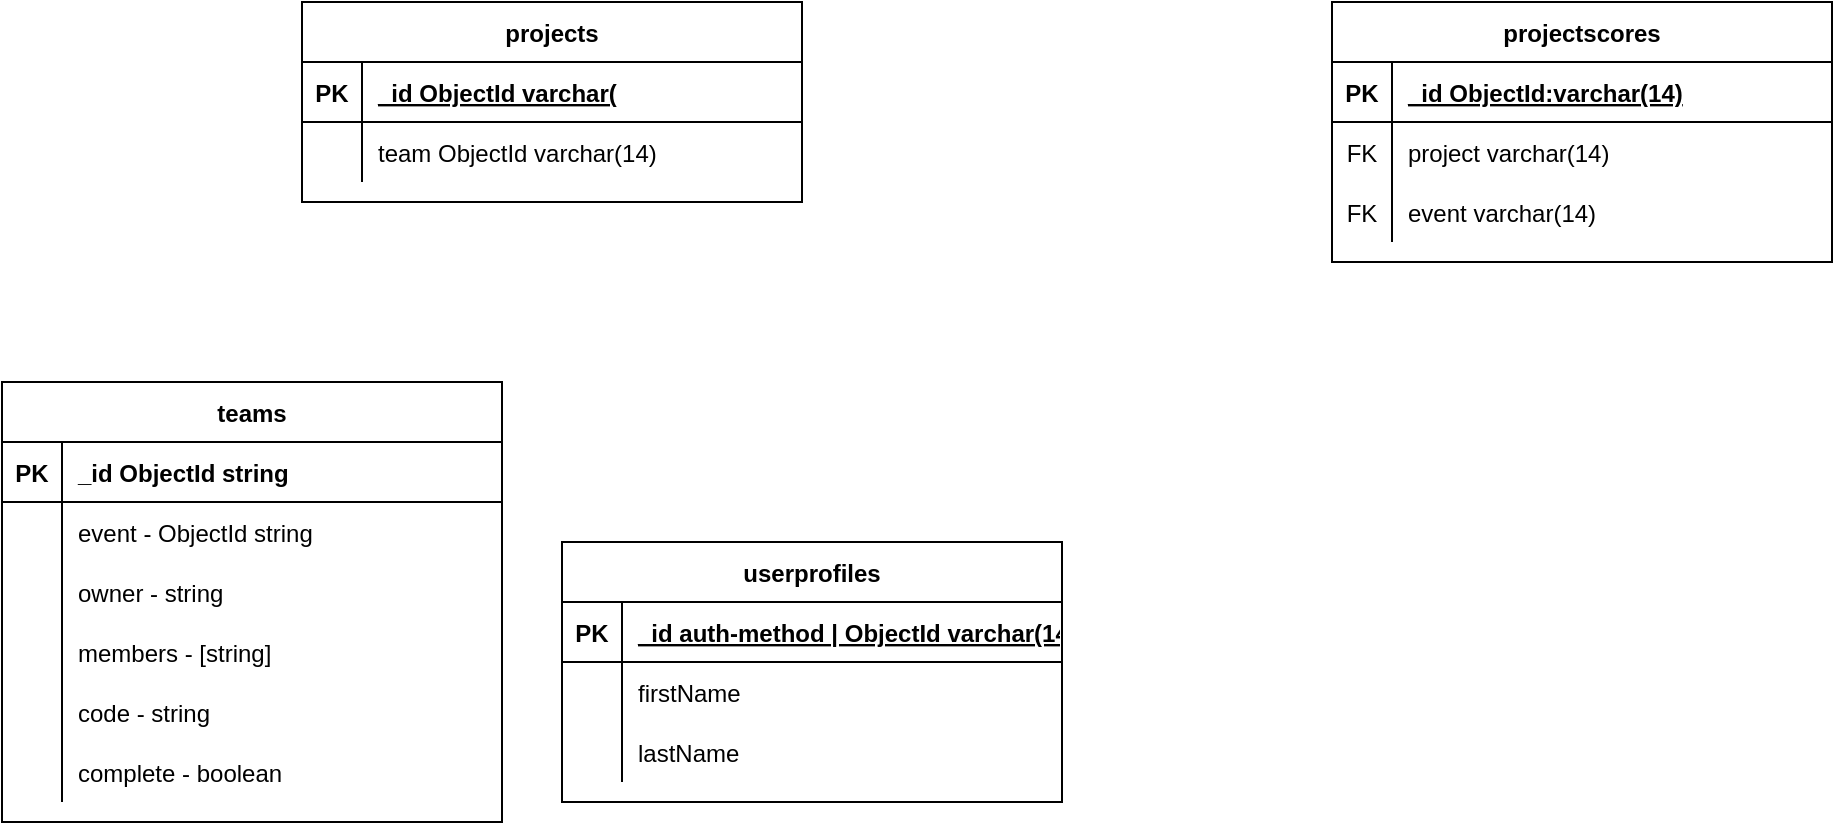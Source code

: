 <mxfile version="21.3.7" type="github">
  <diagram id="R2lEEEUBdFMjLlhIrx00" name="Page-1">
    <mxGraphModel dx="1303" dy="260" grid="1" gridSize="10" guides="1" tooltips="1" connect="1" arrows="1" fold="1" page="1" pageScale="1" pageWidth="850" pageHeight="1100" math="0" shadow="0" extFonts="Permanent Marker^https://fonts.googleapis.com/css?family=Permanent+Marker">
      <root>
        <mxCell id="0" />
        <mxCell id="1" parent="0" />
        <mxCell id="C-vyLk0tnHw3VtMMgP7b-23" value="projects" style="shape=table;startSize=30;container=1;collapsible=1;childLayout=tableLayout;fixedRows=1;rowLines=0;fontStyle=1;align=center;resizeLast=1;" parent="1" vertex="1">
          <mxGeometry x="-90" y="110" width="250" height="100" as="geometry" />
        </mxCell>
        <mxCell id="C-vyLk0tnHw3VtMMgP7b-24" value="" style="shape=partialRectangle;collapsible=0;dropTarget=0;pointerEvents=0;fillColor=none;points=[[0,0.5],[1,0.5]];portConstraint=eastwest;top=0;left=0;right=0;bottom=1;" parent="C-vyLk0tnHw3VtMMgP7b-23" vertex="1">
          <mxGeometry y="30" width="250" height="30" as="geometry" />
        </mxCell>
        <mxCell id="C-vyLk0tnHw3VtMMgP7b-25" value="PK" style="shape=partialRectangle;overflow=hidden;connectable=0;fillColor=none;top=0;left=0;bottom=0;right=0;fontStyle=1;" parent="C-vyLk0tnHw3VtMMgP7b-24" vertex="1">
          <mxGeometry width="30" height="30" as="geometry">
            <mxRectangle width="30" height="30" as="alternateBounds" />
          </mxGeometry>
        </mxCell>
        <mxCell id="C-vyLk0tnHw3VtMMgP7b-26" value="_id ObjectId varchar(" style="shape=partialRectangle;overflow=hidden;connectable=0;fillColor=none;top=0;left=0;bottom=0;right=0;align=left;spacingLeft=6;fontStyle=5;" parent="C-vyLk0tnHw3VtMMgP7b-24" vertex="1">
          <mxGeometry x="30" width="220" height="30" as="geometry">
            <mxRectangle width="220" height="30" as="alternateBounds" />
          </mxGeometry>
        </mxCell>
        <mxCell id="C-vyLk0tnHw3VtMMgP7b-27" value="" style="shape=partialRectangle;collapsible=0;dropTarget=0;pointerEvents=0;fillColor=none;points=[[0,0.5],[1,0.5]];portConstraint=eastwest;top=0;left=0;right=0;bottom=0;" parent="C-vyLk0tnHw3VtMMgP7b-23" vertex="1">
          <mxGeometry y="60" width="250" height="30" as="geometry" />
        </mxCell>
        <mxCell id="C-vyLk0tnHw3VtMMgP7b-28" value="" style="shape=partialRectangle;overflow=hidden;connectable=0;fillColor=none;top=0;left=0;bottom=0;right=0;" parent="C-vyLk0tnHw3VtMMgP7b-27" vertex="1">
          <mxGeometry width="30" height="30" as="geometry">
            <mxRectangle width="30" height="30" as="alternateBounds" />
          </mxGeometry>
        </mxCell>
        <mxCell id="C-vyLk0tnHw3VtMMgP7b-29" value="team ObjectId varchar(14)" style="shape=partialRectangle;overflow=hidden;connectable=0;fillColor=none;top=0;left=0;bottom=0;right=0;align=left;spacingLeft=6;" parent="C-vyLk0tnHw3VtMMgP7b-27" vertex="1">
          <mxGeometry x="30" width="220" height="30" as="geometry">
            <mxRectangle width="220" height="30" as="alternateBounds" />
          </mxGeometry>
        </mxCell>
        <mxCell id="weKBKSo4lM4gZ6pVYR5r-1" value="projectscores" style="shape=table;startSize=30;container=1;collapsible=1;childLayout=tableLayout;fixedRows=1;rowLines=0;fontStyle=1;align=center;resizeLast=1;" parent="1" vertex="1">
          <mxGeometry x="425" y="110" width="250" height="130" as="geometry" />
        </mxCell>
        <mxCell id="weKBKSo4lM4gZ6pVYR5r-2" value="" style="shape=partialRectangle;collapsible=0;dropTarget=0;pointerEvents=0;fillColor=none;points=[[0,0.5],[1,0.5]];portConstraint=eastwest;top=0;left=0;right=0;bottom=1;" parent="weKBKSo4lM4gZ6pVYR5r-1" vertex="1">
          <mxGeometry y="30" width="250" height="30" as="geometry" />
        </mxCell>
        <mxCell id="weKBKSo4lM4gZ6pVYR5r-3" value="PK" style="shape=partialRectangle;overflow=hidden;connectable=0;fillColor=none;top=0;left=0;bottom=0;right=0;fontStyle=1;" parent="weKBKSo4lM4gZ6pVYR5r-2" vertex="1">
          <mxGeometry width="30" height="30" as="geometry">
            <mxRectangle width="30" height="30" as="alternateBounds" />
          </mxGeometry>
        </mxCell>
        <mxCell id="weKBKSo4lM4gZ6pVYR5r-4" value="_id ObjectId:varchar(14)" style="shape=partialRectangle;overflow=hidden;connectable=0;fillColor=none;top=0;left=0;bottom=0;right=0;align=left;spacingLeft=6;fontStyle=5;" parent="weKBKSo4lM4gZ6pVYR5r-2" vertex="1">
          <mxGeometry x="30" width="220" height="30" as="geometry">
            <mxRectangle width="220" height="30" as="alternateBounds" />
          </mxGeometry>
        </mxCell>
        <mxCell id="weKBKSo4lM4gZ6pVYR5r-5" value="" style="shape=partialRectangle;collapsible=0;dropTarget=0;pointerEvents=0;fillColor=none;points=[[0,0.5],[1,0.5]];portConstraint=eastwest;top=0;left=0;right=0;bottom=0;" parent="weKBKSo4lM4gZ6pVYR5r-1" vertex="1">
          <mxGeometry y="60" width="250" height="30" as="geometry" />
        </mxCell>
        <mxCell id="weKBKSo4lM4gZ6pVYR5r-6" value="FK" style="shape=partialRectangle;overflow=hidden;connectable=0;fillColor=none;top=0;left=0;bottom=0;right=0;" parent="weKBKSo4lM4gZ6pVYR5r-5" vertex="1">
          <mxGeometry width="30" height="30" as="geometry">
            <mxRectangle width="30" height="30" as="alternateBounds" />
          </mxGeometry>
        </mxCell>
        <mxCell id="weKBKSo4lM4gZ6pVYR5r-7" value="project varchar(14)" style="shape=partialRectangle;overflow=hidden;connectable=0;fillColor=none;top=0;left=0;bottom=0;right=0;align=left;spacingLeft=6;" parent="weKBKSo4lM4gZ6pVYR5r-5" vertex="1">
          <mxGeometry x="30" width="220" height="30" as="geometry">
            <mxRectangle width="220" height="30" as="alternateBounds" />
          </mxGeometry>
        </mxCell>
        <mxCell id="weKBKSo4lM4gZ6pVYR5r-15" style="shape=partialRectangle;collapsible=0;dropTarget=0;pointerEvents=0;fillColor=none;points=[[0,0.5],[1,0.5]];portConstraint=eastwest;top=0;left=0;right=0;bottom=0;" parent="weKBKSo4lM4gZ6pVYR5r-1" vertex="1">
          <mxGeometry y="90" width="250" height="30" as="geometry" />
        </mxCell>
        <mxCell id="weKBKSo4lM4gZ6pVYR5r-16" value="FK" style="shape=partialRectangle;overflow=hidden;connectable=0;fillColor=none;top=0;left=0;bottom=0;right=0;" parent="weKBKSo4lM4gZ6pVYR5r-15" vertex="1">
          <mxGeometry width="30" height="30" as="geometry">
            <mxRectangle width="30" height="30" as="alternateBounds" />
          </mxGeometry>
        </mxCell>
        <mxCell id="weKBKSo4lM4gZ6pVYR5r-17" value="event varchar(14)" style="shape=partialRectangle;overflow=hidden;connectable=0;fillColor=none;top=0;left=0;bottom=0;right=0;align=left;spacingLeft=6;" parent="weKBKSo4lM4gZ6pVYR5r-15" vertex="1">
          <mxGeometry x="30" width="220" height="30" as="geometry">
            <mxRectangle width="220" height="30" as="alternateBounds" />
          </mxGeometry>
        </mxCell>
        <mxCell id="weKBKSo4lM4gZ6pVYR5r-8" value="userprofiles" style="shape=table;startSize=30;container=1;collapsible=1;childLayout=tableLayout;fixedRows=1;rowLines=0;fontStyle=1;align=center;resizeLast=1;" parent="1" vertex="1">
          <mxGeometry x="40" y="380" width="250" height="130" as="geometry" />
        </mxCell>
        <mxCell id="weKBKSo4lM4gZ6pVYR5r-9" value="" style="shape=partialRectangle;collapsible=0;dropTarget=0;pointerEvents=0;fillColor=none;points=[[0,0.5],[1,0.5]];portConstraint=eastwest;top=0;left=0;right=0;bottom=1;" parent="weKBKSo4lM4gZ6pVYR5r-8" vertex="1">
          <mxGeometry y="30" width="250" height="30" as="geometry" />
        </mxCell>
        <mxCell id="weKBKSo4lM4gZ6pVYR5r-10" value="PK" style="shape=partialRectangle;overflow=hidden;connectable=0;fillColor=none;top=0;left=0;bottom=0;right=0;fontStyle=1;" parent="weKBKSo4lM4gZ6pVYR5r-9" vertex="1">
          <mxGeometry width="30" height="30" as="geometry">
            <mxRectangle width="30" height="30" as="alternateBounds" />
          </mxGeometry>
        </mxCell>
        <mxCell id="weKBKSo4lM4gZ6pVYR5r-11" value="_id auth-method | ObjectId varchar(14)" style="shape=partialRectangle;overflow=hidden;connectable=0;fillColor=none;top=0;left=0;bottom=0;right=0;align=left;spacingLeft=6;fontStyle=5;" parent="weKBKSo4lM4gZ6pVYR5r-9" vertex="1">
          <mxGeometry x="30" width="220" height="30" as="geometry">
            <mxRectangle width="220" height="30" as="alternateBounds" />
          </mxGeometry>
        </mxCell>
        <mxCell id="weKBKSo4lM4gZ6pVYR5r-12" value="" style="shape=partialRectangle;collapsible=0;dropTarget=0;pointerEvents=0;fillColor=none;points=[[0,0.5],[1,0.5]];portConstraint=eastwest;top=0;left=0;right=0;bottom=0;" parent="weKBKSo4lM4gZ6pVYR5r-8" vertex="1">
          <mxGeometry y="60" width="250" height="30" as="geometry" />
        </mxCell>
        <mxCell id="weKBKSo4lM4gZ6pVYR5r-13" value="" style="shape=partialRectangle;overflow=hidden;connectable=0;fillColor=none;top=0;left=0;bottom=0;right=0;" parent="weKBKSo4lM4gZ6pVYR5r-12" vertex="1">
          <mxGeometry width="30" height="30" as="geometry">
            <mxRectangle width="30" height="30" as="alternateBounds" />
          </mxGeometry>
        </mxCell>
        <mxCell id="weKBKSo4lM4gZ6pVYR5r-14" value="firstName" style="shape=partialRectangle;overflow=hidden;connectable=0;fillColor=none;top=0;left=0;bottom=0;right=0;align=left;spacingLeft=6;" parent="weKBKSo4lM4gZ6pVYR5r-12" vertex="1">
          <mxGeometry x="30" width="220" height="30" as="geometry">
            <mxRectangle width="220" height="30" as="alternateBounds" />
          </mxGeometry>
        </mxCell>
        <mxCell id="weKBKSo4lM4gZ6pVYR5r-32" style="shape=partialRectangle;collapsible=0;dropTarget=0;pointerEvents=0;fillColor=none;points=[[0,0.5],[1,0.5]];portConstraint=eastwest;top=0;left=0;right=0;bottom=0;" parent="weKBKSo4lM4gZ6pVYR5r-8" vertex="1">
          <mxGeometry y="90" width="250" height="30" as="geometry" />
        </mxCell>
        <mxCell id="weKBKSo4lM4gZ6pVYR5r-33" style="shape=partialRectangle;overflow=hidden;connectable=0;fillColor=none;top=0;left=0;bottom=0;right=0;" parent="weKBKSo4lM4gZ6pVYR5r-32" vertex="1">
          <mxGeometry width="30" height="30" as="geometry">
            <mxRectangle width="30" height="30" as="alternateBounds" />
          </mxGeometry>
        </mxCell>
        <mxCell id="weKBKSo4lM4gZ6pVYR5r-34" value="lastName" style="shape=partialRectangle;overflow=hidden;connectable=0;fillColor=none;top=0;left=0;bottom=0;right=0;align=left;spacingLeft=6;" parent="weKBKSo4lM4gZ6pVYR5r-32" vertex="1">
          <mxGeometry x="30" width="220" height="30" as="geometry">
            <mxRectangle width="220" height="30" as="alternateBounds" />
          </mxGeometry>
        </mxCell>
        <mxCell id="weKBKSo4lM4gZ6pVYR5r-18" value="teams" style="shape=table;startSize=30;container=1;collapsible=1;childLayout=tableLayout;fixedRows=1;rowLines=0;fontStyle=1;align=center;resizeLast=1;" parent="1" vertex="1">
          <mxGeometry x="-240" y="300" width="250" height="220" as="geometry" />
        </mxCell>
        <mxCell id="weKBKSo4lM4gZ6pVYR5r-19" value="" style="shape=partialRectangle;collapsible=0;dropTarget=0;pointerEvents=0;fillColor=none;points=[[0,0.5],[1,0.5]];portConstraint=eastwest;top=0;left=0;right=0;bottom=1;" parent="weKBKSo4lM4gZ6pVYR5r-18" vertex="1">
          <mxGeometry y="30" width="250" height="30" as="geometry" />
        </mxCell>
        <mxCell id="weKBKSo4lM4gZ6pVYR5r-20" value="PK" style="shape=partialRectangle;overflow=hidden;connectable=0;fillColor=none;top=0;left=0;bottom=0;right=0;fontStyle=1;" parent="weKBKSo4lM4gZ6pVYR5r-19" vertex="1">
          <mxGeometry width="30" height="30" as="geometry">
            <mxRectangle width="30" height="30" as="alternateBounds" />
          </mxGeometry>
        </mxCell>
        <mxCell id="weKBKSo4lM4gZ6pVYR5r-21" value="_id ObjectId string" style="shape=partialRectangle;overflow=hidden;connectable=0;fillColor=none;top=0;left=0;bottom=0;right=0;align=left;spacingLeft=6;fontStyle=1;" parent="weKBKSo4lM4gZ6pVYR5r-19" vertex="1">
          <mxGeometry x="30" width="220" height="30" as="geometry">
            <mxRectangle width="220" height="30" as="alternateBounds" />
          </mxGeometry>
        </mxCell>
        <mxCell id="serDQzo8sxeLj4fL4xYu-10" style="shape=partialRectangle;collapsible=0;dropTarget=0;pointerEvents=0;fillColor=none;points=[[0,0.5],[1,0.5]];portConstraint=eastwest;top=0;left=0;right=0;bottom=0;" vertex="1" parent="weKBKSo4lM4gZ6pVYR5r-18">
          <mxGeometry y="60" width="250" height="30" as="geometry" />
        </mxCell>
        <mxCell id="serDQzo8sxeLj4fL4xYu-11" style="shape=partialRectangle;overflow=hidden;connectable=0;fillColor=none;top=0;left=0;bottom=0;right=0;" vertex="1" parent="serDQzo8sxeLj4fL4xYu-10">
          <mxGeometry width="30" height="30" as="geometry">
            <mxRectangle width="30" height="30" as="alternateBounds" />
          </mxGeometry>
        </mxCell>
        <mxCell id="serDQzo8sxeLj4fL4xYu-12" value="event - ObjectId string" style="shape=partialRectangle;overflow=hidden;connectable=0;fillColor=none;top=0;left=0;bottom=0;right=0;align=left;spacingLeft=6;" vertex="1" parent="serDQzo8sxeLj4fL4xYu-10">
          <mxGeometry x="30" width="220" height="30" as="geometry">
            <mxRectangle width="220" height="30" as="alternateBounds" />
          </mxGeometry>
        </mxCell>
        <mxCell id="serDQzo8sxeLj4fL4xYu-1" style="shape=partialRectangle;collapsible=0;dropTarget=0;pointerEvents=0;fillColor=none;points=[[0,0.5],[1,0.5]];portConstraint=eastwest;top=0;left=0;right=0;bottom=0;" vertex="1" parent="weKBKSo4lM4gZ6pVYR5r-18">
          <mxGeometry y="90" width="250" height="30" as="geometry" />
        </mxCell>
        <mxCell id="serDQzo8sxeLj4fL4xYu-2" style="shape=partialRectangle;overflow=hidden;connectable=0;fillColor=none;top=0;left=0;bottom=0;right=0;" vertex="1" parent="serDQzo8sxeLj4fL4xYu-1">
          <mxGeometry width="30" height="30" as="geometry">
            <mxRectangle width="30" height="30" as="alternateBounds" />
          </mxGeometry>
        </mxCell>
        <mxCell id="serDQzo8sxeLj4fL4xYu-3" value="owner - string" style="shape=partialRectangle;overflow=hidden;connectable=0;fillColor=none;top=0;left=0;bottom=0;right=0;align=left;spacingLeft=6;" vertex="1" parent="serDQzo8sxeLj4fL4xYu-1">
          <mxGeometry x="30" width="220" height="30" as="geometry">
            <mxRectangle width="220" height="30" as="alternateBounds" />
          </mxGeometry>
        </mxCell>
        <mxCell id="weKBKSo4lM4gZ6pVYR5r-22" value="" style="shape=partialRectangle;collapsible=0;dropTarget=0;pointerEvents=0;fillColor=none;points=[[0,0.5],[1,0.5]];portConstraint=eastwest;top=0;left=0;right=0;bottom=0;" parent="weKBKSo4lM4gZ6pVYR5r-18" vertex="1">
          <mxGeometry y="120" width="250" height="30" as="geometry" />
        </mxCell>
        <mxCell id="weKBKSo4lM4gZ6pVYR5r-23" value="" style="shape=partialRectangle;overflow=hidden;connectable=0;fillColor=none;top=0;left=0;bottom=0;right=0;" parent="weKBKSo4lM4gZ6pVYR5r-22" vertex="1">
          <mxGeometry width="30" height="30" as="geometry">
            <mxRectangle width="30" height="30" as="alternateBounds" />
          </mxGeometry>
        </mxCell>
        <mxCell id="weKBKSo4lM4gZ6pVYR5r-24" value="members - [string]" style="shape=partialRectangle;overflow=hidden;connectable=0;fillColor=none;top=0;left=0;bottom=0;right=0;align=left;spacingLeft=6;" parent="weKBKSo4lM4gZ6pVYR5r-22" vertex="1">
          <mxGeometry x="30" width="220" height="30" as="geometry">
            <mxRectangle width="220" height="30" as="alternateBounds" />
          </mxGeometry>
        </mxCell>
        <mxCell id="serDQzo8sxeLj4fL4xYu-4" style="shape=partialRectangle;collapsible=0;dropTarget=0;pointerEvents=0;fillColor=none;points=[[0,0.5],[1,0.5]];portConstraint=eastwest;top=0;left=0;right=0;bottom=0;" vertex="1" parent="weKBKSo4lM4gZ6pVYR5r-18">
          <mxGeometry y="150" width="250" height="30" as="geometry" />
        </mxCell>
        <mxCell id="serDQzo8sxeLj4fL4xYu-5" style="shape=partialRectangle;overflow=hidden;connectable=0;fillColor=none;top=0;left=0;bottom=0;right=0;" vertex="1" parent="serDQzo8sxeLj4fL4xYu-4">
          <mxGeometry width="30" height="30" as="geometry">
            <mxRectangle width="30" height="30" as="alternateBounds" />
          </mxGeometry>
        </mxCell>
        <mxCell id="serDQzo8sxeLj4fL4xYu-6" value="code - string" style="shape=partialRectangle;overflow=hidden;connectable=0;fillColor=none;top=0;left=0;bottom=0;right=0;align=left;spacingLeft=6;" vertex="1" parent="serDQzo8sxeLj4fL4xYu-4">
          <mxGeometry x="30" width="220" height="30" as="geometry">
            <mxRectangle width="220" height="30" as="alternateBounds" />
          </mxGeometry>
        </mxCell>
        <mxCell id="serDQzo8sxeLj4fL4xYu-7" style="shape=partialRectangle;collapsible=0;dropTarget=0;pointerEvents=0;fillColor=none;points=[[0,0.5],[1,0.5]];portConstraint=eastwest;top=0;left=0;right=0;bottom=0;" vertex="1" parent="weKBKSo4lM4gZ6pVYR5r-18">
          <mxGeometry y="180" width="250" height="30" as="geometry" />
        </mxCell>
        <mxCell id="serDQzo8sxeLj4fL4xYu-8" style="shape=partialRectangle;overflow=hidden;connectable=0;fillColor=none;top=0;left=0;bottom=0;right=0;" vertex="1" parent="serDQzo8sxeLj4fL4xYu-7">
          <mxGeometry width="30" height="30" as="geometry">
            <mxRectangle width="30" height="30" as="alternateBounds" />
          </mxGeometry>
        </mxCell>
        <mxCell id="serDQzo8sxeLj4fL4xYu-9" value="complete - boolean" style="shape=partialRectangle;overflow=hidden;connectable=0;fillColor=none;top=0;left=0;bottom=0;right=0;align=left;spacingLeft=6;" vertex="1" parent="serDQzo8sxeLj4fL4xYu-7">
          <mxGeometry x="30" width="220" height="30" as="geometry">
            <mxRectangle width="220" height="30" as="alternateBounds" />
          </mxGeometry>
        </mxCell>
      </root>
    </mxGraphModel>
  </diagram>
</mxfile>
